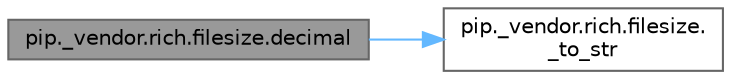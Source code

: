 digraph "pip._vendor.rich.filesize.decimal"
{
 // LATEX_PDF_SIZE
  bgcolor="transparent";
  edge [fontname=Helvetica,fontsize=10,labelfontname=Helvetica,labelfontsize=10];
  node [fontname=Helvetica,fontsize=10,shape=box,height=0.2,width=0.4];
  rankdir="LR";
  Node1 [id="Node000001",label="pip._vendor.rich.filesize.decimal",height=0.2,width=0.4,color="gray40", fillcolor="grey60", style="filled", fontcolor="black",tooltip=" "];
  Node1 -> Node2 [id="edge1_Node000001_Node000002",color="steelblue1",style="solid",tooltip=" "];
  Node2 [id="Node000002",label="pip._vendor.rich.filesize.\l_to_str",height=0.2,width=0.4,color="grey40", fillcolor="white", style="filled",URL="$namespacepip_1_1__vendor_1_1rich_1_1filesize.html#ac2f7ed4dd19336a1cafeefecb195e8ac",tooltip=" "];
}
